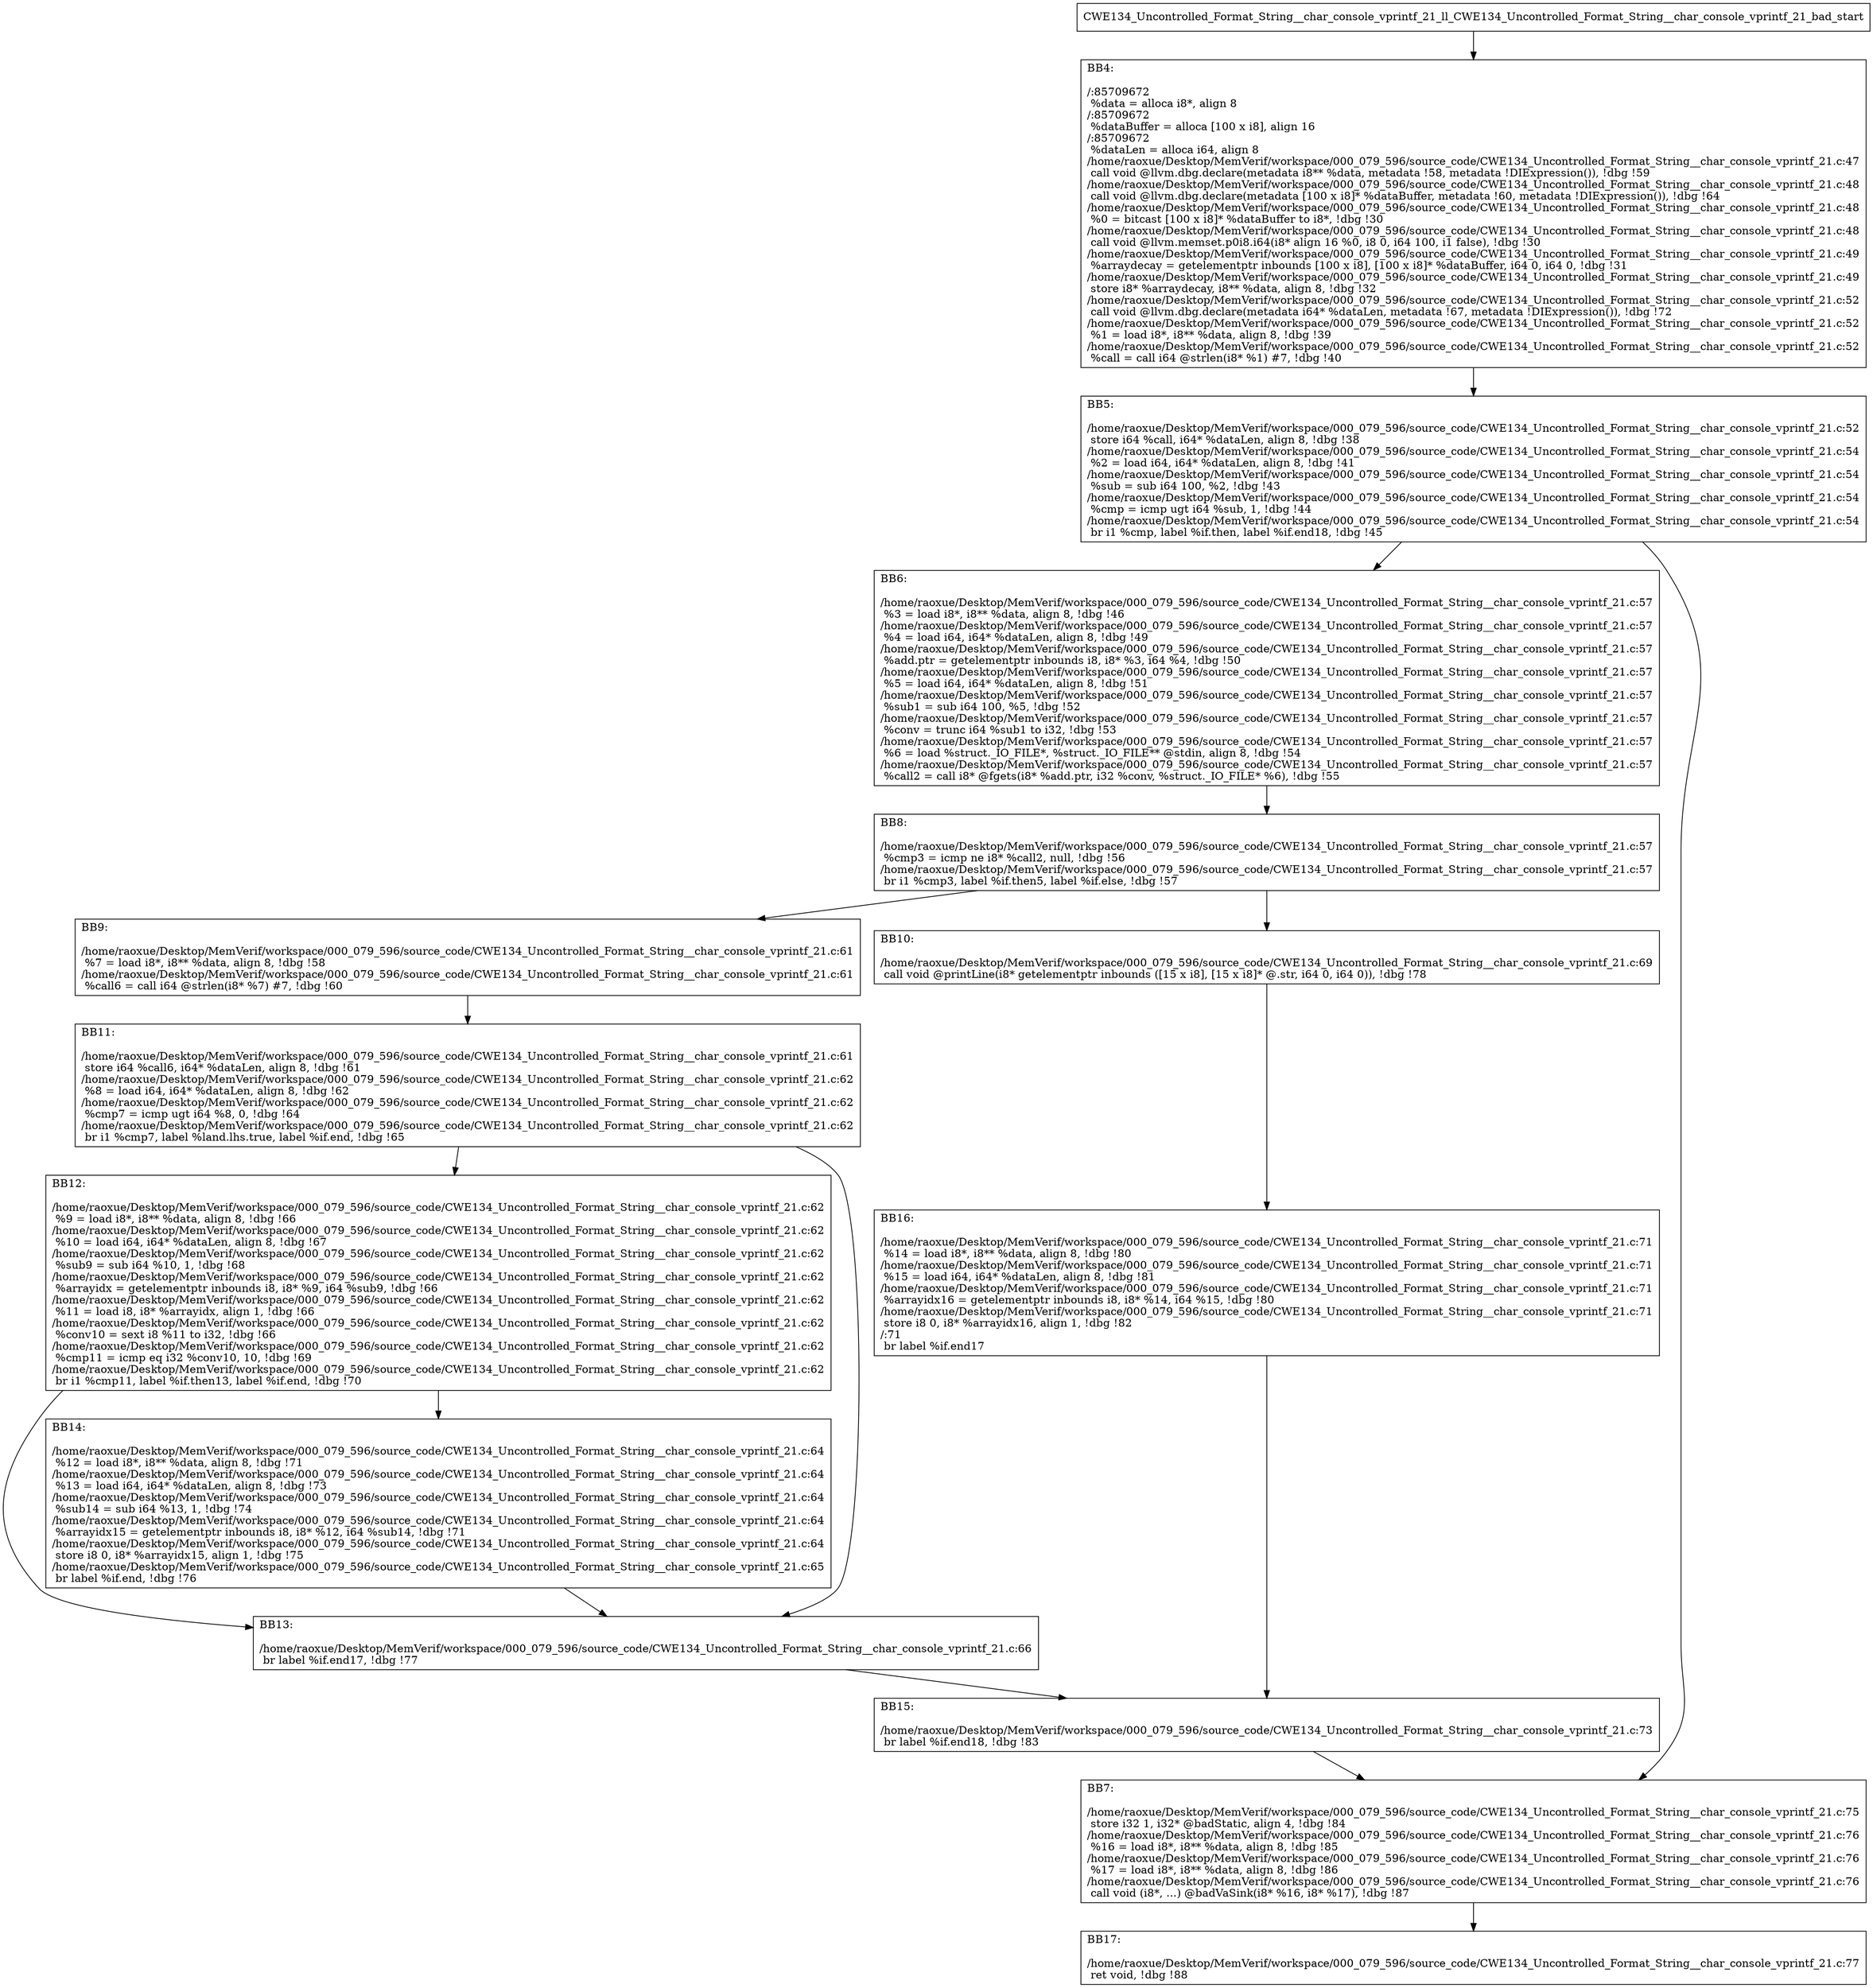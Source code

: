 digraph "CFG for'CWE134_Uncontrolled_Format_String__char_console_vprintf_21_ll_CWE134_Uncontrolled_Format_String__char_console_vprintf_21_bad' function" {
	BBCWE134_Uncontrolled_Format_String__char_console_vprintf_21_ll_CWE134_Uncontrolled_Format_String__char_console_vprintf_21_bad_start[shape=record,label="{CWE134_Uncontrolled_Format_String__char_console_vprintf_21_ll_CWE134_Uncontrolled_Format_String__char_console_vprintf_21_bad_start}"];
	BBCWE134_Uncontrolled_Format_String__char_console_vprintf_21_ll_CWE134_Uncontrolled_Format_String__char_console_vprintf_21_bad_start-> CWE134_Uncontrolled_Format_String__char_console_vprintf_21_ll_CWE134_Uncontrolled_Format_String__char_console_vprintf_21_badBB4;
	CWE134_Uncontrolled_Format_String__char_console_vprintf_21_ll_CWE134_Uncontrolled_Format_String__char_console_vprintf_21_badBB4 [shape=record, label="{BB4:\l\l/:85709672\l
  %data = alloca i8*, align 8\l
/:85709672\l
  %dataBuffer = alloca [100 x i8], align 16\l
/:85709672\l
  %dataLen = alloca i64, align 8\l
/home/raoxue/Desktop/MemVerif/workspace/000_079_596/source_code/CWE134_Uncontrolled_Format_String__char_console_vprintf_21.c:47\l
  call void @llvm.dbg.declare(metadata i8** %data, metadata !58, metadata !DIExpression()), !dbg !59\l
/home/raoxue/Desktop/MemVerif/workspace/000_079_596/source_code/CWE134_Uncontrolled_Format_String__char_console_vprintf_21.c:48\l
  call void @llvm.dbg.declare(metadata [100 x i8]* %dataBuffer, metadata !60, metadata !DIExpression()), !dbg !64\l
/home/raoxue/Desktop/MemVerif/workspace/000_079_596/source_code/CWE134_Uncontrolled_Format_String__char_console_vprintf_21.c:48\l
  %0 = bitcast [100 x i8]* %dataBuffer to i8*, !dbg !30\l
/home/raoxue/Desktop/MemVerif/workspace/000_079_596/source_code/CWE134_Uncontrolled_Format_String__char_console_vprintf_21.c:48\l
  call void @llvm.memset.p0i8.i64(i8* align 16 %0, i8 0, i64 100, i1 false), !dbg !30\l
/home/raoxue/Desktop/MemVerif/workspace/000_079_596/source_code/CWE134_Uncontrolled_Format_String__char_console_vprintf_21.c:49\l
  %arraydecay = getelementptr inbounds [100 x i8], [100 x i8]* %dataBuffer, i64 0, i64 0, !dbg !31\l
/home/raoxue/Desktop/MemVerif/workspace/000_079_596/source_code/CWE134_Uncontrolled_Format_String__char_console_vprintf_21.c:49\l
  store i8* %arraydecay, i8** %data, align 8, !dbg !32\l
/home/raoxue/Desktop/MemVerif/workspace/000_079_596/source_code/CWE134_Uncontrolled_Format_String__char_console_vprintf_21.c:52\l
  call void @llvm.dbg.declare(metadata i64* %dataLen, metadata !67, metadata !DIExpression()), !dbg !72\l
/home/raoxue/Desktop/MemVerif/workspace/000_079_596/source_code/CWE134_Uncontrolled_Format_String__char_console_vprintf_21.c:52\l
  %1 = load i8*, i8** %data, align 8, !dbg !39\l
/home/raoxue/Desktop/MemVerif/workspace/000_079_596/source_code/CWE134_Uncontrolled_Format_String__char_console_vprintf_21.c:52\l
  %call = call i64 @strlen(i8* %1) #7, !dbg !40\l
}"];
	CWE134_Uncontrolled_Format_String__char_console_vprintf_21_ll_CWE134_Uncontrolled_Format_String__char_console_vprintf_21_badBB4-> CWE134_Uncontrolled_Format_String__char_console_vprintf_21_ll_CWE134_Uncontrolled_Format_String__char_console_vprintf_21_badBB5;
	CWE134_Uncontrolled_Format_String__char_console_vprintf_21_ll_CWE134_Uncontrolled_Format_String__char_console_vprintf_21_badBB5 [shape=record, label="{BB5:\l\l/home/raoxue/Desktop/MemVerif/workspace/000_079_596/source_code/CWE134_Uncontrolled_Format_String__char_console_vprintf_21.c:52\l
  store i64 %call, i64* %dataLen, align 8, !dbg !38\l
/home/raoxue/Desktop/MemVerif/workspace/000_079_596/source_code/CWE134_Uncontrolled_Format_String__char_console_vprintf_21.c:54\l
  %2 = load i64, i64* %dataLen, align 8, !dbg !41\l
/home/raoxue/Desktop/MemVerif/workspace/000_079_596/source_code/CWE134_Uncontrolled_Format_String__char_console_vprintf_21.c:54\l
  %sub = sub i64 100, %2, !dbg !43\l
/home/raoxue/Desktop/MemVerif/workspace/000_079_596/source_code/CWE134_Uncontrolled_Format_String__char_console_vprintf_21.c:54\l
  %cmp = icmp ugt i64 %sub, 1, !dbg !44\l
/home/raoxue/Desktop/MemVerif/workspace/000_079_596/source_code/CWE134_Uncontrolled_Format_String__char_console_vprintf_21.c:54\l
  br i1 %cmp, label %if.then, label %if.end18, !dbg !45\l
}"];
	CWE134_Uncontrolled_Format_String__char_console_vprintf_21_ll_CWE134_Uncontrolled_Format_String__char_console_vprintf_21_badBB5-> CWE134_Uncontrolled_Format_String__char_console_vprintf_21_ll_CWE134_Uncontrolled_Format_String__char_console_vprintf_21_badBB6;
	CWE134_Uncontrolled_Format_String__char_console_vprintf_21_ll_CWE134_Uncontrolled_Format_String__char_console_vprintf_21_badBB5-> CWE134_Uncontrolled_Format_String__char_console_vprintf_21_ll_CWE134_Uncontrolled_Format_String__char_console_vprintf_21_badBB7;
	CWE134_Uncontrolled_Format_String__char_console_vprintf_21_ll_CWE134_Uncontrolled_Format_String__char_console_vprintf_21_badBB6 [shape=record, label="{BB6:\l\l/home/raoxue/Desktop/MemVerif/workspace/000_079_596/source_code/CWE134_Uncontrolled_Format_String__char_console_vprintf_21.c:57\l
  %3 = load i8*, i8** %data, align 8, !dbg !46\l
/home/raoxue/Desktop/MemVerif/workspace/000_079_596/source_code/CWE134_Uncontrolled_Format_String__char_console_vprintf_21.c:57\l
  %4 = load i64, i64* %dataLen, align 8, !dbg !49\l
/home/raoxue/Desktop/MemVerif/workspace/000_079_596/source_code/CWE134_Uncontrolled_Format_String__char_console_vprintf_21.c:57\l
  %add.ptr = getelementptr inbounds i8, i8* %3, i64 %4, !dbg !50\l
/home/raoxue/Desktop/MemVerif/workspace/000_079_596/source_code/CWE134_Uncontrolled_Format_String__char_console_vprintf_21.c:57\l
  %5 = load i64, i64* %dataLen, align 8, !dbg !51\l
/home/raoxue/Desktop/MemVerif/workspace/000_079_596/source_code/CWE134_Uncontrolled_Format_String__char_console_vprintf_21.c:57\l
  %sub1 = sub i64 100, %5, !dbg !52\l
/home/raoxue/Desktop/MemVerif/workspace/000_079_596/source_code/CWE134_Uncontrolled_Format_String__char_console_vprintf_21.c:57\l
  %conv = trunc i64 %sub1 to i32, !dbg !53\l
/home/raoxue/Desktop/MemVerif/workspace/000_079_596/source_code/CWE134_Uncontrolled_Format_String__char_console_vprintf_21.c:57\l
  %6 = load %struct._IO_FILE*, %struct._IO_FILE** @stdin, align 8, !dbg !54\l
/home/raoxue/Desktop/MemVerif/workspace/000_079_596/source_code/CWE134_Uncontrolled_Format_String__char_console_vprintf_21.c:57\l
  %call2 = call i8* @fgets(i8* %add.ptr, i32 %conv, %struct._IO_FILE* %6), !dbg !55\l
}"];
	CWE134_Uncontrolled_Format_String__char_console_vprintf_21_ll_CWE134_Uncontrolled_Format_String__char_console_vprintf_21_badBB6-> CWE134_Uncontrolled_Format_String__char_console_vprintf_21_ll_CWE134_Uncontrolled_Format_String__char_console_vprintf_21_badBB8;
	CWE134_Uncontrolled_Format_String__char_console_vprintf_21_ll_CWE134_Uncontrolled_Format_String__char_console_vprintf_21_badBB8 [shape=record, label="{BB8:\l\l/home/raoxue/Desktop/MemVerif/workspace/000_079_596/source_code/CWE134_Uncontrolled_Format_String__char_console_vprintf_21.c:57\l
  %cmp3 = icmp ne i8* %call2, null, !dbg !56\l
/home/raoxue/Desktop/MemVerif/workspace/000_079_596/source_code/CWE134_Uncontrolled_Format_String__char_console_vprintf_21.c:57\l
  br i1 %cmp3, label %if.then5, label %if.else, !dbg !57\l
}"];
	CWE134_Uncontrolled_Format_String__char_console_vprintf_21_ll_CWE134_Uncontrolled_Format_String__char_console_vprintf_21_badBB8-> CWE134_Uncontrolled_Format_String__char_console_vprintf_21_ll_CWE134_Uncontrolled_Format_String__char_console_vprintf_21_badBB9;
	CWE134_Uncontrolled_Format_String__char_console_vprintf_21_ll_CWE134_Uncontrolled_Format_String__char_console_vprintf_21_badBB8-> CWE134_Uncontrolled_Format_String__char_console_vprintf_21_ll_CWE134_Uncontrolled_Format_String__char_console_vprintf_21_badBB10;
	CWE134_Uncontrolled_Format_String__char_console_vprintf_21_ll_CWE134_Uncontrolled_Format_String__char_console_vprintf_21_badBB9 [shape=record, label="{BB9:\l\l/home/raoxue/Desktop/MemVerif/workspace/000_079_596/source_code/CWE134_Uncontrolled_Format_String__char_console_vprintf_21.c:61\l
  %7 = load i8*, i8** %data, align 8, !dbg !58\l
/home/raoxue/Desktop/MemVerif/workspace/000_079_596/source_code/CWE134_Uncontrolled_Format_String__char_console_vprintf_21.c:61\l
  %call6 = call i64 @strlen(i8* %7) #7, !dbg !60\l
}"];
	CWE134_Uncontrolled_Format_String__char_console_vprintf_21_ll_CWE134_Uncontrolled_Format_String__char_console_vprintf_21_badBB9-> CWE134_Uncontrolled_Format_String__char_console_vprintf_21_ll_CWE134_Uncontrolled_Format_String__char_console_vprintf_21_badBB11;
	CWE134_Uncontrolled_Format_String__char_console_vprintf_21_ll_CWE134_Uncontrolled_Format_String__char_console_vprintf_21_badBB11 [shape=record, label="{BB11:\l\l/home/raoxue/Desktop/MemVerif/workspace/000_079_596/source_code/CWE134_Uncontrolled_Format_String__char_console_vprintf_21.c:61\l
  store i64 %call6, i64* %dataLen, align 8, !dbg !61\l
/home/raoxue/Desktop/MemVerif/workspace/000_079_596/source_code/CWE134_Uncontrolled_Format_String__char_console_vprintf_21.c:62\l
  %8 = load i64, i64* %dataLen, align 8, !dbg !62\l
/home/raoxue/Desktop/MemVerif/workspace/000_079_596/source_code/CWE134_Uncontrolled_Format_String__char_console_vprintf_21.c:62\l
  %cmp7 = icmp ugt i64 %8, 0, !dbg !64\l
/home/raoxue/Desktop/MemVerif/workspace/000_079_596/source_code/CWE134_Uncontrolled_Format_String__char_console_vprintf_21.c:62\l
  br i1 %cmp7, label %land.lhs.true, label %if.end, !dbg !65\l
}"];
	CWE134_Uncontrolled_Format_String__char_console_vprintf_21_ll_CWE134_Uncontrolled_Format_String__char_console_vprintf_21_badBB11-> CWE134_Uncontrolled_Format_String__char_console_vprintf_21_ll_CWE134_Uncontrolled_Format_String__char_console_vprintf_21_badBB12;
	CWE134_Uncontrolled_Format_String__char_console_vprintf_21_ll_CWE134_Uncontrolled_Format_String__char_console_vprintf_21_badBB11-> CWE134_Uncontrolled_Format_String__char_console_vprintf_21_ll_CWE134_Uncontrolled_Format_String__char_console_vprintf_21_badBB13;
	CWE134_Uncontrolled_Format_String__char_console_vprintf_21_ll_CWE134_Uncontrolled_Format_String__char_console_vprintf_21_badBB12 [shape=record, label="{BB12:\l\l/home/raoxue/Desktop/MemVerif/workspace/000_079_596/source_code/CWE134_Uncontrolled_Format_String__char_console_vprintf_21.c:62\l
  %9 = load i8*, i8** %data, align 8, !dbg !66\l
/home/raoxue/Desktop/MemVerif/workspace/000_079_596/source_code/CWE134_Uncontrolled_Format_String__char_console_vprintf_21.c:62\l
  %10 = load i64, i64* %dataLen, align 8, !dbg !67\l
/home/raoxue/Desktop/MemVerif/workspace/000_079_596/source_code/CWE134_Uncontrolled_Format_String__char_console_vprintf_21.c:62\l
  %sub9 = sub i64 %10, 1, !dbg !68\l
/home/raoxue/Desktop/MemVerif/workspace/000_079_596/source_code/CWE134_Uncontrolled_Format_String__char_console_vprintf_21.c:62\l
  %arrayidx = getelementptr inbounds i8, i8* %9, i64 %sub9, !dbg !66\l
/home/raoxue/Desktop/MemVerif/workspace/000_079_596/source_code/CWE134_Uncontrolled_Format_String__char_console_vprintf_21.c:62\l
  %11 = load i8, i8* %arrayidx, align 1, !dbg !66\l
/home/raoxue/Desktop/MemVerif/workspace/000_079_596/source_code/CWE134_Uncontrolled_Format_String__char_console_vprintf_21.c:62\l
  %conv10 = sext i8 %11 to i32, !dbg !66\l
/home/raoxue/Desktop/MemVerif/workspace/000_079_596/source_code/CWE134_Uncontrolled_Format_String__char_console_vprintf_21.c:62\l
  %cmp11 = icmp eq i32 %conv10, 10, !dbg !69\l
/home/raoxue/Desktop/MemVerif/workspace/000_079_596/source_code/CWE134_Uncontrolled_Format_String__char_console_vprintf_21.c:62\l
  br i1 %cmp11, label %if.then13, label %if.end, !dbg !70\l
}"];
	CWE134_Uncontrolled_Format_String__char_console_vprintf_21_ll_CWE134_Uncontrolled_Format_String__char_console_vprintf_21_badBB12-> CWE134_Uncontrolled_Format_String__char_console_vprintf_21_ll_CWE134_Uncontrolled_Format_String__char_console_vprintf_21_badBB14;
	CWE134_Uncontrolled_Format_String__char_console_vprintf_21_ll_CWE134_Uncontrolled_Format_String__char_console_vprintf_21_badBB12-> CWE134_Uncontrolled_Format_String__char_console_vprintf_21_ll_CWE134_Uncontrolled_Format_String__char_console_vprintf_21_badBB13;
	CWE134_Uncontrolled_Format_String__char_console_vprintf_21_ll_CWE134_Uncontrolled_Format_String__char_console_vprintf_21_badBB14 [shape=record, label="{BB14:\l\l/home/raoxue/Desktop/MemVerif/workspace/000_079_596/source_code/CWE134_Uncontrolled_Format_String__char_console_vprintf_21.c:64\l
  %12 = load i8*, i8** %data, align 8, !dbg !71\l
/home/raoxue/Desktop/MemVerif/workspace/000_079_596/source_code/CWE134_Uncontrolled_Format_String__char_console_vprintf_21.c:64\l
  %13 = load i64, i64* %dataLen, align 8, !dbg !73\l
/home/raoxue/Desktop/MemVerif/workspace/000_079_596/source_code/CWE134_Uncontrolled_Format_String__char_console_vprintf_21.c:64\l
  %sub14 = sub i64 %13, 1, !dbg !74\l
/home/raoxue/Desktop/MemVerif/workspace/000_079_596/source_code/CWE134_Uncontrolled_Format_String__char_console_vprintf_21.c:64\l
  %arrayidx15 = getelementptr inbounds i8, i8* %12, i64 %sub14, !dbg !71\l
/home/raoxue/Desktop/MemVerif/workspace/000_079_596/source_code/CWE134_Uncontrolled_Format_String__char_console_vprintf_21.c:64\l
  store i8 0, i8* %arrayidx15, align 1, !dbg !75\l
/home/raoxue/Desktop/MemVerif/workspace/000_079_596/source_code/CWE134_Uncontrolled_Format_String__char_console_vprintf_21.c:65\l
  br label %if.end, !dbg !76\l
}"];
	CWE134_Uncontrolled_Format_String__char_console_vprintf_21_ll_CWE134_Uncontrolled_Format_String__char_console_vprintf_21_badBB14-> CWE134_Uncontrolled_Format_String__char_console_vprintf_21_ll_CWE134_Uncontrolled_Format_String__char_console_vprintf_21_badBB13;
	CWE134_Uncontrolled_Format_String__char_console_vprintf_21_ll_CWE134_Uncontrolled_Format_String__char_console_vprintf_21_badBB13 [shape=record, label="{BB13:\l\l/home/raoxue/Desktop/MemVerif/workspace/000_079_596/source_code/CWE134_Uncontrolled_Format_String__char_console_vprintf_21.c:66\l
  br label %if.end17, !dbg !77\l
}"];
	CWE134_Uncontrolled_Format_String__char_console_vprintf_21_ll_CWE134_Uncontrolled_Format_String__char_console_vprintf_21_badBB13-> CWE134_Uncontrolled_Format_String__char_console_vprintf_21_ll_CWE134_Uncontrolled_Format_String__char_console_vprintf_21_badBB15;
	CWE134_Uncontrolled_Format_String__char_console_vprintf_21_ll_CWE134_Uncontrolled_Format_String__char_console_vprintf_21_badBB10 [shape=record, label="{BB10:\l\l/home/raoxue/Desktop/MemVerif/workspace/000_079_596/source_code/CWE134_Uncontrolled_Format_String__char_console_vprintf_21.c:69\l
  call void @printLine(i8* getelementptr inbounds ([15 x i8], [15 x i8]* @.str, i64 0, i64 0)), !dbg !78\l
}"];
	CWE134_Uncontrolled_Format_String__char_console_vprintf_21_ll_CWE134_Uncontrolled_Format_String__char_console_vprintf_21_badBB10-> CWE134_Uncontrolled_Format_String__char_console_vprintf_21_ll_CWE134_Uncontrolled_Format_String__char_console_vprintf_21_badBB16;
	CWE134_Uncontrolled_Format_String__char_console_vprintf_21_ll_CWE134_Uncontrolled_Format_String__char_console_vprintf_21_badBB16 [shape=record, label="{BB16:\l\l/home/raoxue/Desktop/MemVerif/workspace/000_079_596/source_code/CWE134_Uncontrolled_Format_String__char_console_vprintf_21.c:71\l
  %14 = load i8*, i8** %data, align 8, !dbg !80\l
/home/raoxue/Desktop/MemVerif/workspace/000_079_596/source_code/CWE134_Uncontrolled_Format_String__char_console_vprintf_21.c:71\l
  %15 = load i64, i64* %dataLen, align 8, !dbg !81\l
/home/raoxue/Desktop/MemVerif/workspace/000_079_596/source_code/CWE134_Uncontrolled_Format_String__char_console_vprintf_21.c:71\l
  %arrayidx16 = getelementptr inbounds i8, i8* %14, i64 %15, !dbg !80\l
/home/raoxue/Desktop/MemVerif/workspace/000_079_596/source_code/CWE134_Uncontrolled_Format_String__char_console_vprintf_21.c:71\l
  store i8 0, i8* %arrayidx16, align 1, !dbg !82\l
/:71\l
  br label %if.end17\l
}"];
	CWE134_Uncontrolled_Format_String__char_console_vprintf_21_ll_CWE134_Uncontrolled_Format_String__char_console_vprintf_21_badBB16-> CWE134_Uncontrolled_Format_String__char_console_vprintf_21_ll_CWE134_Uncontrolled_Format_String__char_console_vprintf_21_badBB15;
	CWE134_Uncontrolled_Format_String__char_console_vprintf_21_ll_CWE134_Uncontrolled_Format_String__char_console_vprintf_21_badBB15 [shape=record, label="{BB15:\l\l/home/raoxue/Desktop/MemVerif/workspace/000_079_596/source_code/CWE134_Uncontrolled_Format_String__char_console_vprintf_21.c:73\l
  br label %if.end18, !dbg !83\l
}"];
	CWE134_Uncontrolled_Format_String__char_console_vprintf_21_ll_CWE134_Uncontrolled_Format_String__char_console_vprintf_21_badBB15-> CWE134_Uncontrolled_Format_String__char_console_vprintf_21_ll_CWE134_Uncontrolled_Format_String__char_console_vprintf_21_badBB7;
	CWE134_Uncontrolled_Format_String__char_console_vprintf_21_ll_CWE134_Uncontrolled_Format_String__char_console_vprintf_21_badBB7 [shape=record, label="{BB7:\l\l/home/raoxue/Desktop/MemVerif/workspace/000_079_596/source_code/CWE134_Uncontrolled_Format_String__char_console_vprintf_21.c:75\l
  store i32 1, i32* @badStatic, align 4, !dbg !84\l
/home/raoxue/Desktop/MemVerif/workspace/000_079_596/source_code/CWE134_Uncontrolled_Format_String__char_console_vprintf_21.c:76\l
  %16 = load i8*, i8** %data, align 8, !dbg !85\l
/home/raoxue/Desktop/MemVerif/workspace/000_079_596/source_code/CWE134_Uncontrolled_Format_String__char_console_vprintf_21.c:76\l
  %17 = load i8*, i8** %data, align 8, !dbg !86\l
/home/raoxue/Desktop/MemVerif/workspace/000_079_596/source_code/CWE134_Uncontrolled_Format_String__char_console_vprintf_21.c:76\l
  call void (i8*, ...) @badVaSink(i8* %16, i8* %17), !dbg !87\l
}"];
	CWE134_Uncontrolled_Format_String__char_console_vprintf_21_ll_CWE134_Uncontrolled_Format_String__char_console_vprintf_21_badBB7-> CWE134_Uncontrolled_Format_String__char_console_vprintf_21_ll_CWE134_Uncontrolled_Format_String__char_console_vprintf_21_badBB17;
	CWE134_Uncontrolled_Format_String__char_console_vprintf_21_ll_CWE134_Uncontrolled_Format_String__char_console_vprintf_21_badBB17 [shape=record, label="{BB17:\l\l/home/raoxue/Desktop/MemVerif/workspace/000_079_596/source_code/CWE134_Uncontrolled_Format_String__char_console_vprintf_21.c:77\l
  ret void, !dbg !88\l
}"];
}
